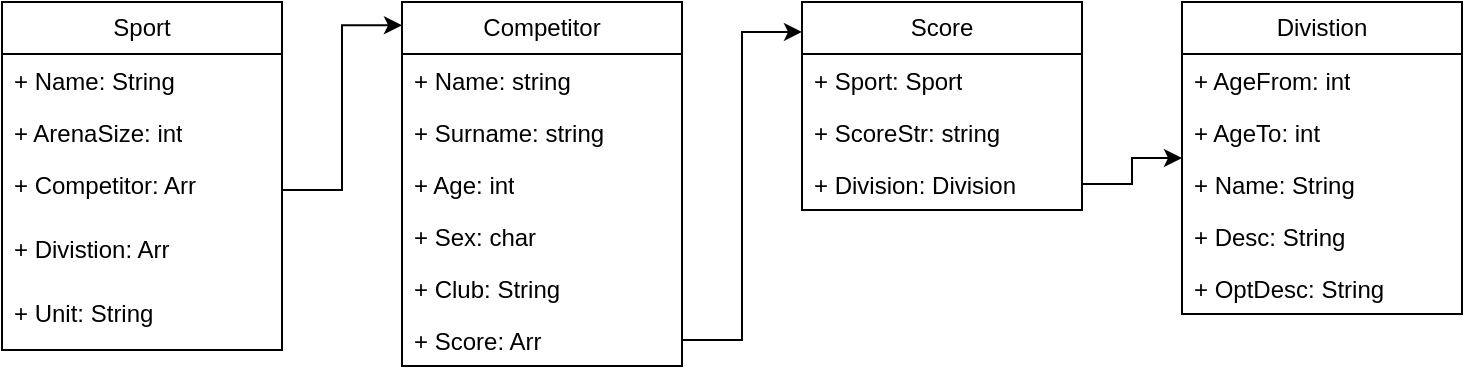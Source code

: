 <mxfile version="26.2.13">
  <diagram name="Page-1" id="hu5-uuDKNsveVag7JHpE">
    <mxGraphModel dx="1623" dy="736" grid="1" gridSize="10" guides="1" tooltips="1" connect="1" arrows="1" fold="1" page="1" pageScale="1" pageWidth="850" pageHeight="1100" math="0" shadow="0">
      <root>
        <mxCell id="0" />
        <mxCell id="1" parent="0" />
        <mxCell id="2-VVDJ2AVQ8lkZalFgiY-1" value="Sport" style="swimlane;fontStyle=0;childLayout=stackLayout;horizontal=1;startSize=26;fillColor=none;horizontalStack=0;resizeParent=1;resizeParentMax=0;resizeLast=0;collapsible=1;marginBottom=0;whiteSpace=wrap;html=1;" vertex="1" parent="1">
          <mxGeometry x="40" y="80" width="140" height="174" as="geometry" />
        </mxCell>
        <mxCell id="2-VVDJ2AVQ8lkZalFgiY-2" value="+ Name: String" style="text;strokeColor=none;fillColor=none;align=left;verticalAlign=top;spacingLeft=4;spacingRight=4;overflow=hidden;rotatable=0;points=[[0,0.5],[1,0.5]];portConstraint=eastwest;whiteSpace=wrap;html=1;" vertex="1" parent="2-VVDJ2AVQ8lkZalFgiY-1">
          <mxGeometry y="26" width="140" height="26" as="geometry" />
        </mxCell>
        <mxCell id="2-VVDJ2AVQ8lkZalFgiY-3" value="+ ArenaSize: int" style="text;strokeColor=none;fillColor=none;align=left;verticalAlign=top;spacingLeft=4;spacingRight=4;overflow=hidden;rotatable=0;points=[[0,0.5],[1,0.5]];portConstraint=eastwest;whiteSpace=wrap;html=1;" vertex="1" parent="2-VVDJ2AVQ8lkZalFgiY-1">
          <mxGeometry y="52" width="140" height="26" as="geometry" />
        </mxCell>
        <mxCell id="2-VVDJ2AVQ8lkZalFgiY-25" value="&lt;div&gt;+ Competitor: Arr &lt;br&gt;&lt;/div&gt;" style="text;strokeColor=none;fillColor=none;align=left;verticalAlign=top;spacingLeft=4;spacingRight=4;overflow=hidden;rotatable=0;points=[[0,0.5],[1,0.5]];portConstraint=eastwest;whiteSpace=wrap;html=1;" vertex="1" parent="2-VVDJ2AVQ8lkZalFgiY-1">
          <mxGeometry y="78" width="140" height="32" as="geometry" />
        </mxCell>
        <mxCell id="2-VVDJ2AVQ8lkZalFgiY-33" value="&lt;div&gt;+ Divistion: Arr &lt;br&gt;&lt;/div&gt;" style="text;strokeColor=none;fillColor=none;align=left;verticalAlign=top;spacingLeft=4;spacingRight=4;overflow=hidden;rotatable=0;points=[[0,0.5],[1,0.5]];portConstraint=eastwest;whiteSpace=wrap;html=1;" vertex="1" parent="2-VVDJ2AVQ8lkZalFgiY-1">
          <mxGeometry y="110" width="140" height="32" as="geometry" />
        </mxCell>
        <mxCell id="2-VVDJ2AVQ8lkZalFgiY-4" value="&lt;div&gt;+ Unit: String &lt;br&gt;&lt;/div&gt;" style="text;strokeColor=none;fillColor=none;align=left;verticalAlign=top;spacingLeft=4;spacingRight=4;overflow=hidden;rotatable=0;points=[[0,0.5],[1,0.5]];portConstraint=eastwest;whiteSpace=wrap;html=1;" vertex="1" parent="2-VVDJ2AVQ8lkZalFgiY-1">
          <mxGeometry y="142" width="140" height="32" as="geometry" />
        </mxCell>
        <mxCell id="2-VVDJ2AVQ8lkZalFgiY-14" value="Competitor" style="swimlane;fontStyle=0;childLayout=stackLayout;horizontal=1;startSize=26;fillColor=none;horizontalStack=0;resizeParent=1;resizeParentMax=0;resizeLast=0;collapsible=1;marginBottom=0;whiteSpace=wrap;html=1;" vertex="1" parent="1">
          <mxGeometry x="240" y="80" width="140" height="182" as="geometry" />
        </mxCell>
        <mxCell id="2-VVDJ2AVQ8lkZalFgiY-15" value="+ Name: string" style="text;strokeColor=none;fillColor=none;align=left;verticalAlign=top;spacingLeft=4;spacingRight=4;overflow=hidden;rotatable=0;points=[[0,0.5],[1,0.5]];portConstraint=eastwest;whiteSpace=wrap;html=1;" vertex="1" parent="2-VVDJ2AVQ8lkZalFgiY-14">
          <mxGeometry y="26" width="140" height="26" as="geometry" />
        </mxCell>
        <mxCell id="2-VVDJ2AVQ8lkZalFgiY-16" value="+ Surname: string" style="text;strokeColor=none;fillColor=none;align=left;verticalAlign=top;spacingLeft=4;spacingRight=4;overflow=hidden;rotatable=0;points=[[0,0.5],[1,0.5]];portConstraint=eastwest;whiteSpace=wrap;html=1;" vertex="1" parent="2-VVDJ2AVQ8lkZalFgiY-14">
          <mxGeometry y="52" width="140" height="26" as="geometry" />
        </mxCell>
        <mxCell id="2-VVDJ2AVQ8lkZalFgiY-17" value="+ Age: int" style="text;strokeColor=none;fillColor=none;align=left;verticalAlign=top;spacingLeft=4;spacingRight=4;overflow=hidden;rotatable=0;points=[[0,0.5],[1,0.5]];portConstraint=eastwest;whiteSpace=wrap;html=1;" vertex="1" parent="2-VVDJ2AVQ8lkZalFgiY-14">
          <mxGeometry y="78" width="140" height="26" as="geometry" />
        </mxCell>
        <mxCell id="2-VVDJ2AVQ8lkZalFgiY-18" value="+ Sex: char" style="text;strokeColor=none;fillColor=none;align=left;verticalAlign=top;spacingLeft=4;spacingRight=4;overflow=hidden;rotatable=0;points=[[0,0.5],[1,0.5]];portConstraint=eastwest;whiteSpace=wrap;html=1;" vertex="1" parent="2-VVDJ2AVQ8lkZalFgiY-14">
          <mxGeometry y="104" width="140" height="26" as="geometry" />
        </mxCell>
        <mxCell id="2-VVDJ2AVQ8lkZalFgiY-19" value="+ Club: String" style="text;strokeColor=none;fillColor=none;align=left;verticalAlign=top;spacingLeft=4;spacingRight=4;overflow=hidden;rotatable=0;points=[[0,0.5],[1,0.5]];portConstraint=eastwest;whiteSpace=wrap;html=1;" vertex="1" parent="2-VVDJ2AVQ8lkZalFgiY-14">
          <mxGeometry y="130" width="140" height="26" as="geometry" />
        </mxCell>
        <mxCell id="2-VVDJ2AVQ8lkZalFgiY-34" value="+ Score: Arr" style="text;strokeColor=none;fillColor=none;align=left;verticalAlign=top;spacingLeft=4;spacingRight=4;overflow=hidden;rotatable=0;points=[[0,0.5],[1,0.5]];portConstraint=eastwest;whiteSpace=wrap;html=1;" vertex="1" parent="2-VVDJ2AVQ8lkZalFgiY-14">
          <mxGeometry y="156" width="140" height="26" as="geometry" />
        </mxCell>
        <mxCell id="2-VVDJ2AVQ8lkZalFgiY-20" style="edgeStyle=orthogonalEdgeStyle;rounded=0;orthogonalLoop=1;jettySize=auto;html=1;entryX=0;entryY=0.064;entryDx=0;entryDy=0;entryPerimeter=0;" edge="1" parent="1" source="2-VVDJ2AVQ8lkZalFgiY-25" target="2-VVDJ2AVQ8lkZalFgiY-14">
          <mxGeometry relative="1" as="geometry" />
        </mxCell>
        <mxCell id="2-VVDJ2AVQ8lkZalFgiY-21" value="Divistion" style="swimlane;fontStyle=0;childLayout=stackLayout;horizontal=1;startSize=26;fillColor=none;horizontalStack=0;resizeParent=1;resizeParentMax=0;resizeLast=0;collapsible=1;marginBottom=0;whiteSpace=wrap;html=1;" vertex="1" parent="1">
          <mxGeometry x="630" y="80" width="140" height="156" as="geometry" />
        </mxCell>
        <mxCell id="2-VVDJ2AVQ8lkZalFgiY-22" value="+ AgeFrom: int" style="text;strokeColor=none;fillColor=none;align=left;verticalAlign=top;spacingLeft=4;spacingRight=4;overflow=hidden;rotatable=0;points=[[0,0.5],[1,0.5]];portConstraint=eastwest;whiteSpace=wrap;html=1;" vertex="1" parent="2-VVDJ2AVQ8lkZalFgiY-21">
          <mxGeometry y="26" width="140" height="26" as="geometry" />
        </mxCell>
        <mxCell id="2-VVDJ2AVQ8lkZalFgiY-23" value="+ AgeTo: int" style="text;strokeColor=none;fillColor=none;align=left;verticalAlign=top;spacingLeft=4;spacingRight=4;overflow=hidden;rotatable=0;points=[[0,0.5],[1,0.5]];portConstraint=eastwest;whiteSpace=wrap;html=1;" vertex="1" parent="2-VVDJ2AVQ8lkZalFgiY-21">
          <mxGeometry y="52" width="140" height="26" as="geometry" />
        </mxCell>
        <mxCell id="2-VVDJ2AVQ8lkZalFgiY-24" value="&lt;div&gt;+ Name: String&lt;/div&gt;" style="text;strokeColor=none;fillColor=none;align=left;verticalAlign=top;spacingLeft=4;spacingRight=4;overflow=hidden;rotatable=0;points=[[0,0.5],[1,0.5]];portConstraint=eastwest;whiteSpace=wrap;html=1;" vertex="1" parent="2-VVDJ2AVQ8lkZalFgiY-21">
          <mxGeometry y="78" width="140" height="26" as="geometry" />
        </mxCell>
        <mxCell id="2-VVDJ2AVQ8lkZalFgiY-32" value="&lt;div&gt;+ Desc: String&lt;/div&gt;" style="text;strokeColor=none;fillColor=none;align=left;verticalAlign=top;spacingLeft=4;spacingRight=4;overflow=hidden;rotatable=0;points=[[0,0.5],[1,0.5]];portConstraint=eastwest;whiteSpace=wrap;html=1;" vertex="1" parent="2-VVDJ2AVQ8lkZalFgiY-21">
          <mxGeometry y="104" width="140" height="26" as="geometry" />
        </mxCell>
        <mxCell id="2-VVDJ2AVQ8lkZalFgiY-43" value="&lt;div&gt;+ OptDesc: String&lt;/div&gt;" style="text;strokeColor=none;fillColor=none;align=left;verticalAlign=top;spacingLeft=4;spacingRight=4;overflow=hidden;rotatable=0;points=[[0,0.5],[1,0.5]];portConstraint=eastwest;whiteSpace=wrap;html=1;" vertex="1" parent="2-VVDJ2AVQ8lkZalFgiY-21">
          <mxGeometry y="130" width="140" height="26" as="geometry" />
        </mxCell>
        <mxCell id="2-VVDJ2AVQ8lkZalFgiY-26" style="edgeStyle=orthogonalEdgeStyle;rounded=0;orthogonalLoop=1;jettySize=auto;html=1;exitX=1;exitY=0.5;exitDx=0;exitDy=0;" edge="1" parent="1" source="2-VVDJ2AVQ8lkZalFgiY-40" target="2-VVDJ2AVQ8lkZalFgiY-21">
          <mxGeometry relative="1" as="geometry" />
        </mxCell>
        <mxCell id="2-VVDJ2AVQ8lkZalFgiY-37" value="Score" style="swimlane;fontStyle=0;childLayout=stackLayout;horizontal=1;startSize=26;fillColor=none;horizontalStack=0;resizeParent=1;resizeParentMax=0;resizeLast=0;collapsible=1;marginBottom=0;whiteSpace=wrap;html=1;" vertex="1" parent="1">
          <mxGeometry x="440" y="80" width="140" height="104" as="geometry" />
        </mxCell>
        <mxCell id="2-VVDJ2AVQ8lkZalFgiY-38" value="+ Sport: Sport" style="text;strokeColor=none;fillColor=none;align=left;verticalAlign=top;spacingLeft=4;spacingRight=4;overflow=hidden;rotatable=0;points=[[0,0.5],[1,0.5]];portConstraint=eastwest;whiteSpace=wrap;html=1;" vertex="1" parent="2-VVDJ2AVQ8lkZalFgiY-37">
          <mxGeometry y="26" width="140" height="26" as="geometry" />
        </mxCell>
        <mxCell id="2-VVDJ2AVQ8lkZalFgiY-39" value="+ ScoreStr: string" style="text;strokeColor=none;fillColor=none;align=left;verticalAlign=top;spacingLeft=4;spacingRight=4;overflow=hidden;rotatable=0;points=[[0,0.5],[1,0.5]];portConstraint=eastwest;whiteSpace=wrap;html=1;" vertex="1" parent="2-VVDJ2AVQ8lkZalFgiY-37">
          <mxGeometry y="52" width="140" height="26" as="geometry" />
        </mxCell>
        <mxCell id="2-VVDJ2AVQ8lkZalFgiY-40" value="+ Division: Division" style="text;strokeColor=none;fillColor=none;align=left;verticalAlign=top;spacingLeft=4;spacingRight=4;overflow=hidden;rotatable=0;points=[[0,0.5],[1,0.5]];portConstraint=eastwest;whiteSpace=wrap;html=1;" vertex="1" parent="2-VVDJ2AVQ8lkZalFgiY-37">
          <mxGeometry y="78" width="140" height="26" as="geometry" />
        </mxCell>
        <mxCell id="2-VVDJ2AVQ8lkZalFgiY-41" style="edgeStyle=orthogonalEdgeStyle;rounded=0;orthogonalLoop=1;jettySize=auto;html=1;exitX=1;exitY=0.5;exitDx=0;exitDy=0;entryX=0;entryY=0.144;entryDx=0;entryDy=0;entryPerimeter=0;" edge="1" parent="1" source="2-VVDJ2AVQ8lkZalFgiY-34" target="2-VVDJ2AVQ8lkZalFgiY-37">
          <mxGeometry relative="1" as="geometry" />
        </mxCell>
      </root>
    </mxGraphModel>
  </diagram>
</mxfile>
